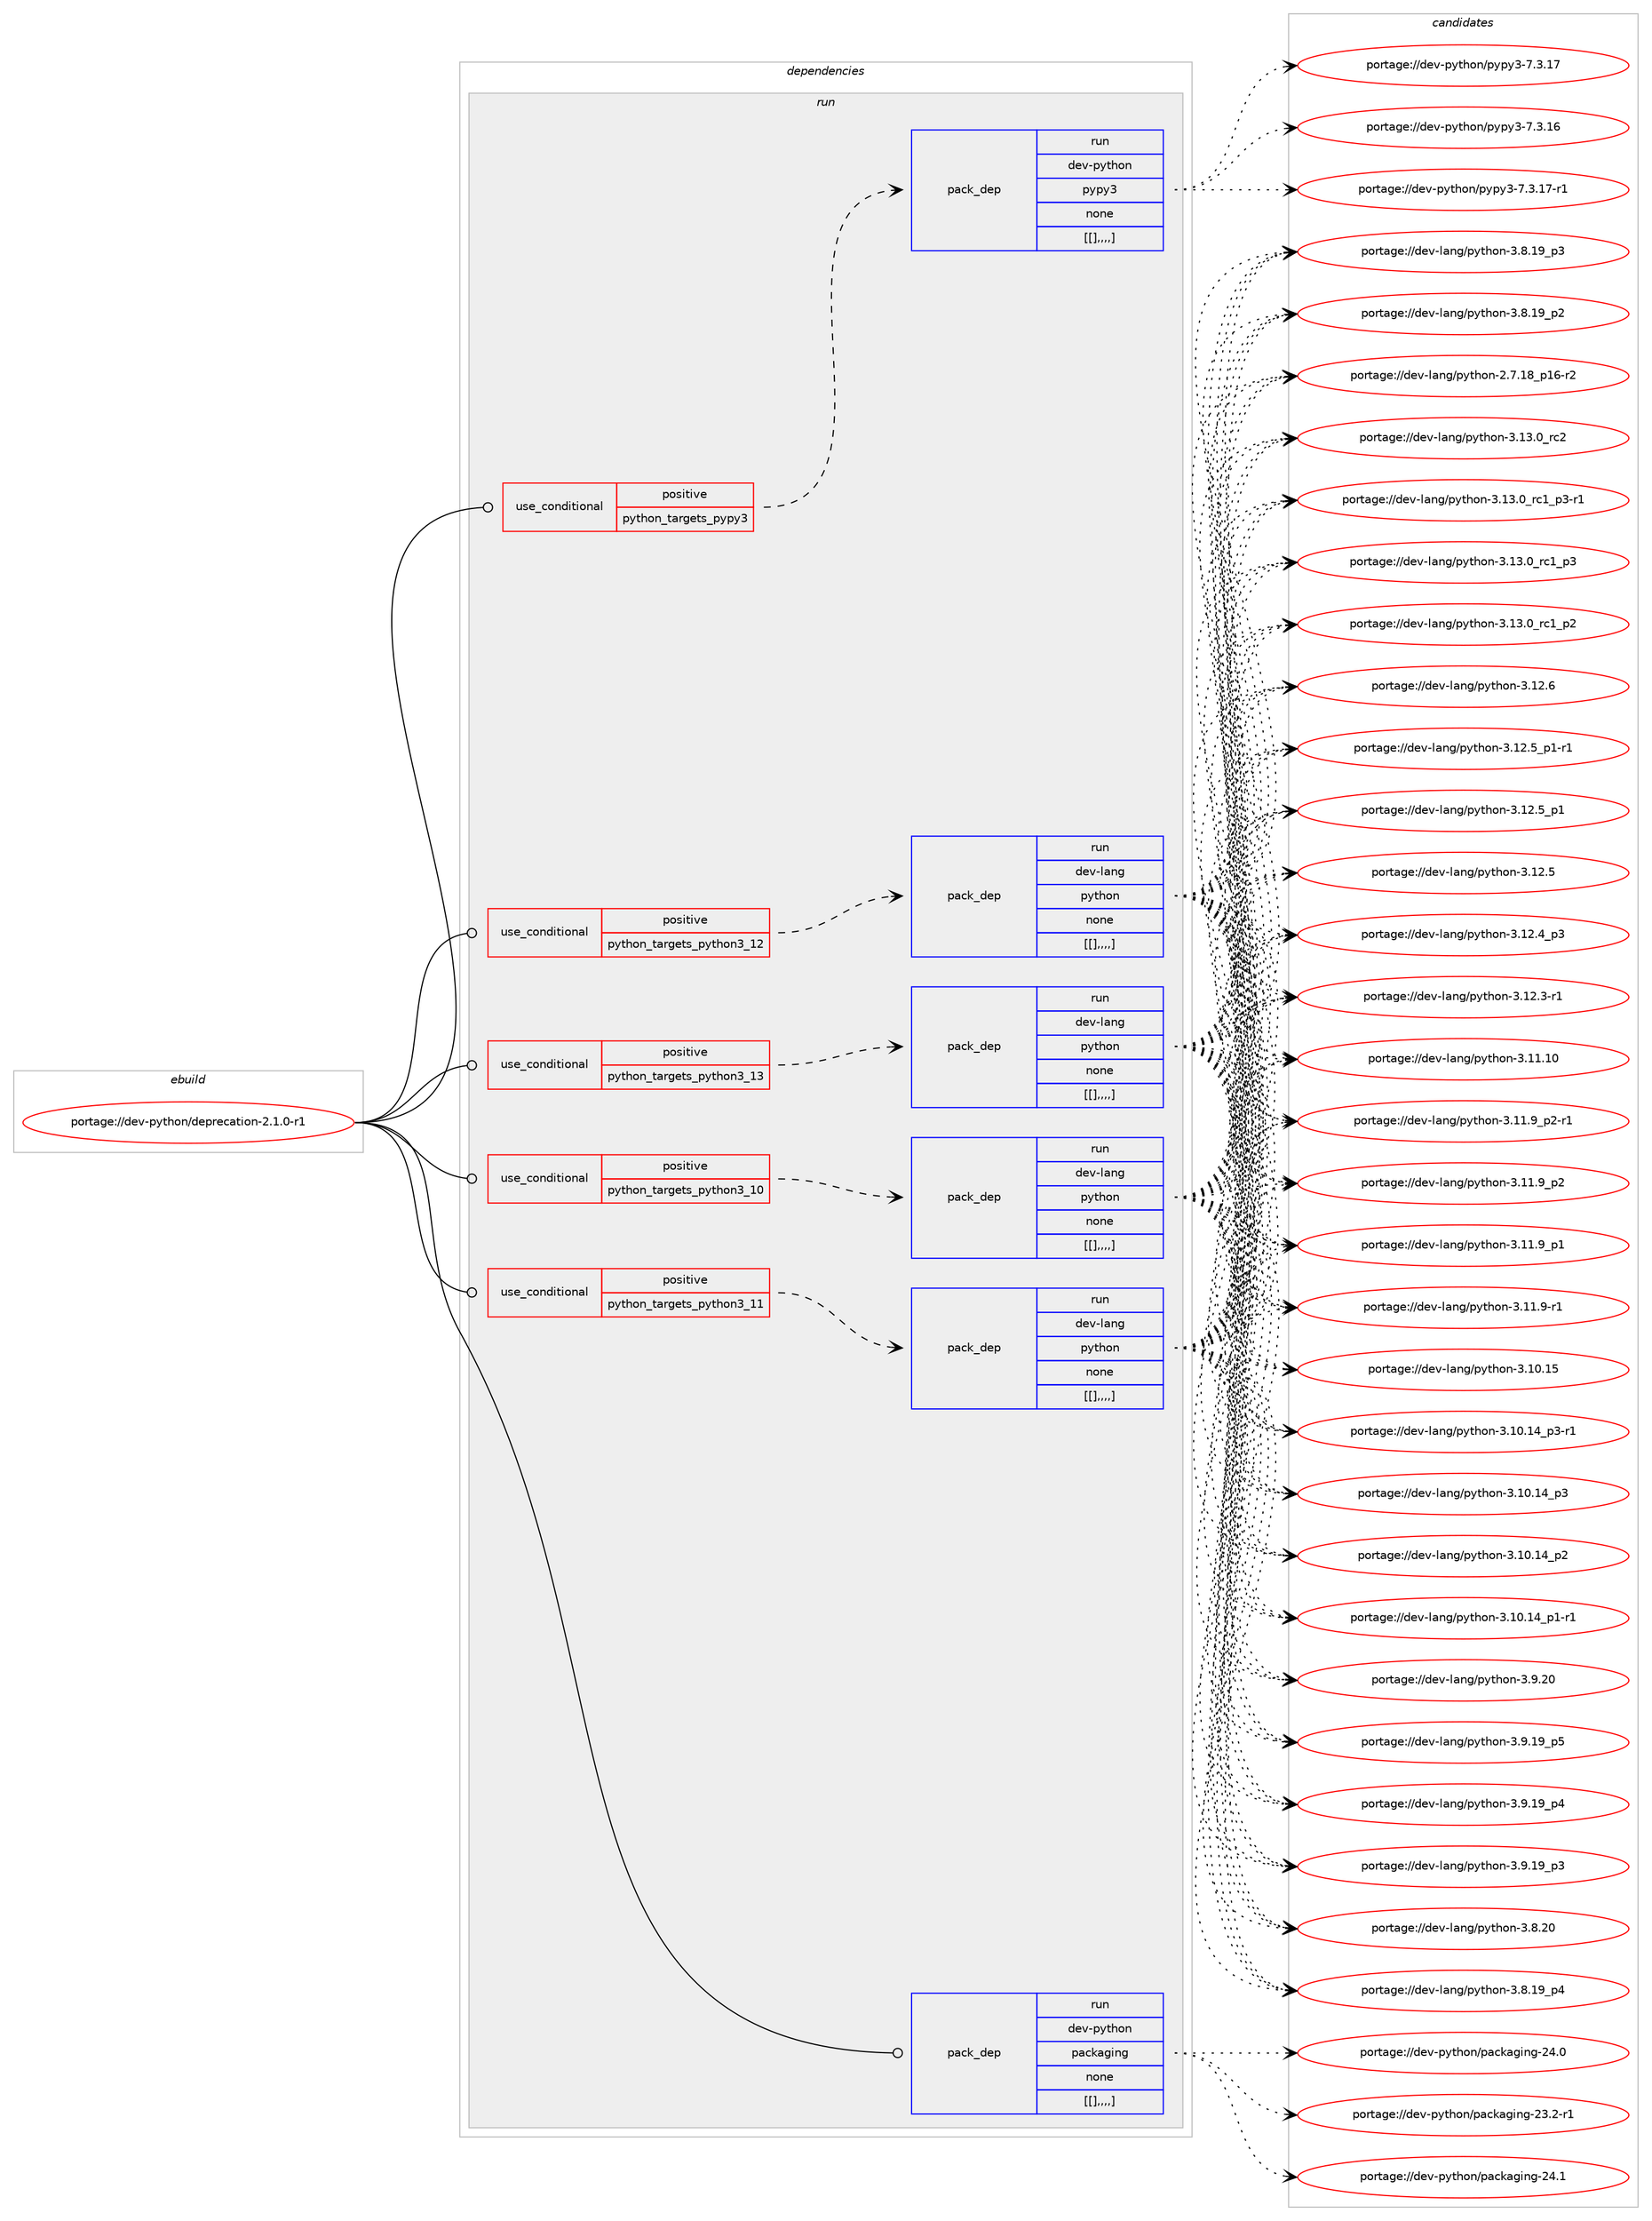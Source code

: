 digraph prolog {

# *************
# Graph options
# *************

newrank=true;
concentrate=true;
compound=true;
graph [rankdir=LR,fontname=Helvetica,fontsize=10,ranksep=1.5];#, ranksep=2.5, nodesep=0.2];
edge  [arrowhead=vee];
node  [fontname=Helvetica,fontsize=10];

# **********
# The ebuild
# **********

subgraph cluster_leftcol {
color=gray;
label=<<i>ebuild</i>>;
id [label="portage://dev-python/deprecation-2.1.0-r1", color=red, width=4, href="../dev-python/deprecation-2.1.0-r1.svg"];
}

# ****************
# The dependencies
# ****************

subgraph cluster_midcol {
color=gray;
label=<<i>dependencies</i>>;
subgraph cluster_compile {
fillcolor="#eeeeee";
style=filled;
label=<<i>compile</i>>;
}
subgraph cluster_compileandrun {
fillcolor="#eeeeee";
style=filled;
label=<<i>compile and run</i>>;
}
subgraph cluster_run {
fillcolor="#eeeeee";
style=filled;
label=<<i>run</i>>;
subgraph cond32821 {
dependency145967 [label=<<TABLE BORDER="0" CELLBORDER="1" CELLSPACING="0" CELLPADDING="4"><TR><TD ROWSPAN="3" CELLPADDING="10">use_conditional</TD></TR><TR><TD>positive</TD></TR><TR><TD>python_targets_pypy3</TD></TR></TABLE>>, shape=none, color=red];
subgraph pack111930 {
dependency145968 [label=<<TABLE BORDER="0" CELLBORDER="1" CELLSPACING="0" CELLPADDING="4" WIDTH="220"><TR><TD ROWSPAN="6" CELLPADDING="30">pack_dep</TD></TR><TR><TD WIDTH="110">run</TD></TR><TR><TD>dev-python</TD></TR><TR><TD>pypy3</TD></TR><TR><TD>none</TD></TR><TR><TD>[[],,,,]</TD></TR></TABLE>>, shape=none, color=blue];
}
dependency145967:e -> dependency145968:w [weight=20,style="dashed",arrowhead="vee"];
}
id:e -> dependency145967:w [weight=20,style="solid",arrowhead="odot"];
subgraph cond32822 {
dependency145969 [label=<<TABLE BORDER="0" CELLBORDER="1" CELLSPACING="0" CELLPADDING="4"><TR><TD ROWSPAN="3" CELLPADDING="10">use_conditional</TD></TR><TR><TD>positive</TD></TR><TR><TD>python_targets_python3_10</TD></TR></TABLE>>, shape=none, color=red];
subgraph pack111931 {
dependency145970 [label=<<TABLE BORDER="0" CELLBORDER="1" CELLSPACING="0" CELLPADDING="4" WIDTH="220"><TR><TD ROWSPAN="6" CELLPADDING="30">pack_dep</TD></TR><TR><TD WIDTH="110">run</TD></TR><TR><TD>dev-lang</TD></TR><TR><TD>python</TD></TR><TR><TD>none</TD></TR><TR><TD>[[],,,,]</TD></TR></TABLE>>, shape=none, color=blue];
}
dependency145969:e -> dependency145970:w [weight=20,style="dashed",arrowhead="vee"];
}
id:e -> dependency145969:w [weight=20,style="solid",arrowhead="odot"];
subgraph cond32823 {
dependency145971 [label=<<TABLE BORDER="0" CELLBORDER="1" CELLSPACING="0" CELLPADDING="4"><TR><TD ROWSPAN="3" CELLPADDING="10">use_conditional</TD></TR><TR><TD>positive</TD></TR><TR><TD>python_targets_python3_11</TD></TR></TABLE>>, shape=none, color=red];
subgraph pack111932 {
dependency145972 [label=<<TABLE BORDER="0" CELLBORDER="1" CELLSPACING="0" CELLPADDING="4" WIDTH="220"><TR><TD ROWSPAN="6" CELLPADDING="30">pack_dep</TD></TR><TR><TD WIDTH="110">run</TD></TR><TR><TD>dev-lang</TD></TR><TR><TD>python</TD></TR><TR><TD>none</TD></TR><TR><TD>[[],,,,]</TD></TR></TABLE>>, shape=none, color=blue];
}
dependency145971:e -> dependency145972:w [weight=20,style="dashed",arrowhead="vee"];
}
id:e -> dependency145971:w [weight=20,style="solid",arrowhead="odot"];
subgraph cond32824 {
dependency145973 [label=<<TABLE BORDER="0" CELLBORDER="1" CELLSPACING="0" CELLPADDING="4"><TR><TD ROWSPAN="3" CELLPADDING="10">use_conditional</TD></TR><TR><TD>positive</TD></TR><TR><TD>python_targets_python3_12</TD></TR></TABLE>>, shape=none, color=red];
subgraph pack111933 {
dependency145974 [label=<<TABLE BORDER="0" CELLBORDER="1" CELLSPACING="0" CELLPADDING="4" WIDTH="220"><TR><TD ROWSPAN="6" CELLPADDING="30">pack_dep</TD></TR><TR><TD WIDTH="110">run</TD></TR><TR><TD>dev-lang</TD></TR><TR><TD>python</TD></TR><TR><TD>none</TD></TR><TR><TD>[[],,,,]</TD></TR></TABLE>>, shape=none, color=blue];
}
dependency145973:e -> dependency145974:w [weight=20,style="dashed",arrowhead="vee"];
}
id:e -> dependency145973:w [weight=20,style="solid",arrowhead="odot"];
subgraph cond32825 {
dependency145975 [label=<<TABLE BORDER="0" CELLBORDER="1" CELLSPACING="0" CELLPADDING="4"><TR><TD ROWSPAN="3" CELLPADDING="10">use_conditional</TD></TR><TR><TD>positive</TD></TR><TR><TD>python_targets_python3_13</TD></TR></TABLE>>, shape=none, color=red];
subgraph pack111934 {
dependency145976 [label=<<TABLE BORDER="0" CELLBORDER="1" CELLSPACING="0" CELLPADDING="4" WIDTH="220"><TR><TD ROWSPAN="6" CELLPADDING="30">pack_dep</TD></TR><TR><TD WIDTH="110">run</TD></TR><TR><TD>dev-lang</TD></TR><TR><TD>python</TD></TR><TR><TD>none</TD></TR><TR><TD>[[],,,,]</TD></TR></TABLE>>, shape=none, color=blue];
}
dependency145975:e -> dependency145976:w [weight=20,style="dashed",arrowhead="vee"];
}
id:e -> dependency145975:w [weight=20,style="solid",arrowhead="odot"];
subgraph pack111935 {
dependency145977 [label=<<TABLE BORDER="0" CELLBORDER="1" CELLSPACING="0" CELLPADDING="4" WIDTH="220"><TR><TD ROWSPAN="6" CELLPADDING="30">pack_dep</TD></TR><TR><TD WIDTH="110">run</TD></TR><TR><TD>dev-python</TD></TR><TR><TD>packaging</TD></TR><TR><TD>none</TD></TR><TR><TD>[[],,,,]</TD></TR></TABLE>>, shape=none, color=blue];
}
id:e -> dependency145977:w [weight=20,style="solid",arrowhead="odot"];
}
}

# **************
# The candidates
# **************

subgraph cluster_choices {
rank=same;
color=gray;
label=<<i>candidates</i>>;

subgraph choice111930 {
color=black;
nodesep=1;
choice100101118451121211161041111104711212111212151455546514649554511449 [label="portage://dev-python/pypy3-7.3.17-r1", color=red, width=4,href="../dev-python/pypy3-7.3.17-r1.svg"];
choice10010111845112121116104111110471121211121215145554651464955 [label="portage://dev-python/pypy3-7.3.17", color=red, width=4,href="../dev-python/pypy3-7.3.17.svg"];
choice10010111845112121116104111110471121211121215145554651464954 [label="portage://dev-python/pypy3-7.3.16", color=red, width=4,href="../dev-python/pypy3-7.3.16.svg"];
dependency145968:e -> choice100101118451121211161041111104711212111212151455546514649554511449:w [style=dotted,weight="100"];
dependency145968:e -> choice10010111845112121116104111110471121211121215145554651464955:w [style=dotted,weight="100"];
dependency145968:e -> choice10010111845112121116104111110471121211121215145554651464954:w [style=dotted,weight="100"];
}
subgraph choice111931 {
color=black;
nodesep=1;
choice10010111845108971101034711212111610411111045514649514648951149950 [label="portage://dev-lang/python-3.13.0_rc2", color=red, width=4,href="../dev-lang/python-3.13.0_rc2.svg"];
choice1001011184510897110103471121211161041111104551464951464895114994995112514511449 [label="portage://dev-lang/python-3.13.0_rc1_p3-r1", color=red, width=4,href="../dev-lang/python-3.13.0_rc1_p3-r1.svg"];
choice100101118451089711010347112121116104111110455146495146489511499499511251 [label="portage://dev-lang/python-3.13.0_rc1_p3", color=red, width=4,href="../dev-lang/python-3.13.0_rc1_p3.svg"];
choice100101118451089711010347112121116104111110455146495146489511499499511250 [label="portage://dev-lang/python-3.13.0_rc1_p2", color=red, width=4,href="../dev-lang/python-3.13.0_rc1_p2.svg"];
choice10010111845108971101034711212111610411111045514649504654 [label="portage://dev-lang/python-3.12.6", color=red, width=4,href="../dev-lang/python-3.12.6.svg"];
choice1001011184510897110103471121211161041111104551464950465395112494511449 [label="portage://dev-lang/python-3.12.5_p1-r1", color=red, width=4,href="../dev-lang/python-3.12.5_p1-r1.svg"];
choice100101118451089711010347112121116104111110455146495046539511249 [label="portage://dev-lang/python-3.12.5_p1", color=red, width=4,href="../dev-lang/python-3.12.5_p1.svg"];
choice10010111845108971101034711212111610411111045514649504653 [label="portage://dev-lang/python-3.12.5", color=red, width=4,href="../dev-lang/python-3.12.5.svg"];
choice100101118451089711010347112121116104111110455146495046529511251 [label="portage://dev-lang/python-3.12.4_p3", color=red, width=4,href="../dev-lang/python-3.12.4_p3.svg"];
choice100101118451089711010347112121116104111110455146495046514511449 [label="portage://dev-lang/python-3.12.3-r1", color=red, width=4,href="../dev-lang/python-3.12.3-r1.svg"];
choice1001011184510897110103471121211161041111104551464949464948 [label="portage://dev-lang/python-3.11.10", color=red, width=4,href="../dev-lang/python-3.11.10.svg"];
choice1001011184510897110103471121211161041111104551464949465795112504511449 [label="portage://dev-lang/python-3.11.9_p2-r1", color=red, width=4,href="../dev-lang/python-3.11.9_p2-r1.svg"];
choice100101118451089711010347112121116104111110455146494946579511250 [label="portage://dev-lang/python-3.11.9_p2", color=red, width=4,href="../dev-lang/python-3.11.9_p2.svg"];
choice100101118451089711010347112121116104111110455146494946579511249 [label="portage://dev-lang/python-3.11.9_p1", color=red, width=4,href="../dev-lang/python-3.11.9_p1.svg"];
choice100101118451089711010347112121116104111110455146494946574511449 [label="portage://dev-lang/python-3.11.9-r1", color=red, width=4,href="../dev-lang/python-3.11.9-r1.svg"];
choice1001011184510897110103471121211161041111104551464948464953 [label="portage://dev-lang/python-3.10.15", color=red, width=4,href="../dev-lang/python-3.10.15.svg"];
choice100101118451089711010347112121116104111110455146494846495295112514511449 [label="portage://dev-lang/python-3.10.14_p3-r1", color=red, width=4,href="../dev-lang/python-3.10.14_p3-r1.svg"];
choice10010111845108971101034711212111610411111045514649484649529511251 [label="portage://dev-lang/python-3.10.14_p3", color=red, width=4,href="../dev-lang/python-3.10.14_p3.svg"];
choice10010111845108971101034711212111610411111045514649484649529511250 [label="portage://dev-lang/python-3.10.14_p2", color=red, width=4,href="../dev-lang/python-3.10.14_p2.svg"];
choice100101118451089711010347112121116104111110455146494846495295112494511449 [label="portage://dev-lang/python-3.10.14_p1-r1", color=red, width=4,href="../dev-lang/python-3.10.14_p1-r1.svg"];
choice10010111845108971101034711212111610411111045514657465048 [label="portage://dev-lang/python-3.9.20", color=red, width=4,href="../dev-lang/python-3.9.20.svg"];
choice100101118451089711010347112121116104111110455146574649579511253 [label="portage://dev-lang/python-3.9.19_p5", color=red, width=4,href="../dev-lang/python-3.9.19_p5.svg"];
choice100101118451089711010347112121116104111110455146574649579511252 [label="portage://dev-lang/python-3.9.19_p4", color=red, width=4,href="../dev-lang/python-3.9.19_p4.svg"];
choice100101118451089711010347112121116104111110455146574649579511251 [label="portage://dev-lang/python-3.9.19_p3", color=red, width=4,href="../dev-lang/python-3.9.19_p3.svg"];
choice10010111845108971101034711212111610411111045514656465048 [label="portage://dev-lang/python-3.8.20", color=red, width=4,href="../dev-lang/python-3.8.20.svg"];
choice100101118451089711010347112121116104111110455146564649579511252 [label="portage://dev-lang/python-3.8.19_p4", color=red, width=4,href="../dev-lang/python-3.8.19_p4.svg"];
choice100101118451089711010347112121116104111110455146564649579511251 [label="portage://dev-lang/python-3.8.19_p3", color=red, width=4,href="../dev-lang/python-3.8.19_p3.svg"];
choice100101118451089711010347112121116104111110455146564649579511250 [label="portage://dev-lang/python-3.8.19_p2", color=red, width=4,href="../dev-lang/python-3.8.19_p2.svg"];
choice100101118451089711010347112121116104111110455046554649569511249544511450 [label="portage://dev-lang/python-2.7.18_p16-r2", color=red, width=4,href="../dev-lang/python-2.7.18_p16-r2.svg"];
dependency145970:e -> choice10010111845108971101034711212111610411111045514649514648951149950:w [style=dotted,weight="100"];
dependency145970:e -> choice1001011184510897110103471121211161041111104551464951464895114994995112514511449:w [style=dotted,weight="100"];
dependency145970:e -> choice100101118451089711010347112121116104111110455146495146489511499499511251:w [style=dotted,weight="100"];
dependency145970:e -> choice100101118451089711010347112121116104111110455146495146489511499499511250:w [style=dotted,weight="100"];
dependency145970:e -> choice10010111845108971101034711212111610411111045514649504654:w [style=dotted,weight="100"];
dependency145970:e -> choice1001011184510897110103471121211161041111104551464950465395112494511449:w [style=dotted,weight="100"];
dependency145970:e -> choice100101118451089711010347112121116104111110455146495046539511249:w [style=dotted,weight="100"];
dependency145970:e -> choice10010111845108971101034711212111610411111045514649504653:w [style=dotted,weight="100"];
dependency145970:e -> choice100101118451089711010347112121116104111110455146495046529511251:w [style=dotted,weight="100"];
dependency145970:e -> choice100101118451089711010347112121116104111110455146495046514511449:w [style=dotted,weight="100"];
dependency145970:e -> choice1001011184510897110103471121211161041111104551464949464948:w [style=dotted,weight="100"];
dependency145970:e -> choice1001011184510897110103471121211161041111104551464949465795112504511449:w [style=dotted,weight="100"];
dependency145970:e -> choice100101118451089711010347112121116104111110455146494946579511250:w [style=dotted,weight="100"];
dependency145970:e -> choice100101118451089711010347112121116104111110455146494946579511249:w [style=dotted,weight="100"];
dependency145970:e -> choice100101118451089711010347112121116104111110455146494946574511449:w [style=dotted,weight="100"];
dependency145970:e -> choice1001011184510897110103471121211161041111104551464948464953:w [style=dotted,weight="100"];
dependency145970:e -> choice100101118451089711010347112121116104111110455146494846495295112514511449:w [style=dotted,weight="100"];
dependency145970:e -> choice10010111845108971101034711212111610411111045514649484649529511251:w [style=dotted,weight="100"];
dependency145970:e -> choice10010111845108971101034711212111610411111045514649484649529511250:w [style=dotted,weight="100"];
dependency145970:e -> choice100101118451089711010347112121116104111110455146494846495295112494511449:w [style=dotted,weight="100"];
dependency145970:e -> choice10010111845108971101034711212111610411111045514657465048:w [style=dotted,weight="100"];
dependency145970:e -> choice100101118451089711010347112121116104111110455146574649579511253:w [style=dotted,weight="100"];
dependency145970:e -> choice100101118451089711010347112121116104111110455146574649579511252:w [style=dotted,weight="100"];
dependency145970:e -> choice100101118451089711010347112121116104111110455146574649579511251:w [style=dotted,weight="100"];
dependency145970:e -> choice10010111845108971101034711212111610411111045514656465048:w [style=dotted,weight="100"];
dependency145970:e -> choice100101118451089711010347112121116104111110455146564649579511252:w [style=dotted,weight="100"];
dependency145970:e -> choice100101118451089711010347112121116104111110455146564649579511251:w [style=dotted,weight="100"];
dependency145970:e -> choice100101118451089711010347112121116104111110455146564649579511250:w [style=dotted,weight="100"];
dependency145970:e -> choice100101118451089711010347112121116104111110455046554649569511249544511450:w [style=dotted,weight="100"];
}
subgraph choice111932 {
color=black;
nodesep=1;
choice10010111845108971101034711212111610411111045514649514648951149950 [label="portage://dev-lang/python-3.13.0_rc2", color=red, width=4,href="../dev-lang/python-3.13.0_rc2.svg"];
choice1001011184510897110103471121211161041111104551464951464895114994995112514511449 [label="portage://dev-lang/python-3.13.0_rc1_p3-r1", color=red, width=4,href="../dev-lang/python-3.13.0_rc1_p3-r1.svg"];
choice100101118451089711010347112121116104111110455146495146489511499499511251 [label="portage://dev-lang/python-3.13.0_rc1_p3", color=red, width=4,href="../dev-lang/python-3.13.0_rc1_p3.svg"];
choice100101118451089711010347112121116104111110455146495146489511499499511250 [label="portage://dev-lang/python-3.13.0_rc1_p2", color=red, width=4,href="../dev-lang/python-3.13.0_rc1_p2.svg"];
choice10010111845108971101034711212111610411111045514649504654 [label="portage://dev-lang/python-3.12.6", color=red, width=4,href="../dev-lang/python-3.12.6.svg"];
choice1001011184510897110103471121211161041111104551464950465395112494511449 [label="portage://dev-lang/python-3.12.5_p1-r1", color=red, width=4,href="../dev-lang/python-3.12.5_p1-r1.svg"];
choice100101118451089711010347112121116104111110455146495046539511249 [label="portage://dev-lang/python-3.12.5_p1", color=red, width=4,href="../dev-lang/python-3.12.5_p1.svg"];
choice10010111845108971101034711212111610411111045514649504653 [label="portage://dev-lang/python-3.12.5", color=red, width=4,href="../dev-lang/python-3.12.5.svg"];
choice100101118451089711010347112121116104111110455146495046529511251 [label="portage://dev-lang/python-3.12.4_p3", color=red, width=4,href="../dev-lang/python-3.12.4_p3.svg"];
choice100101118451089711010347112121116104111110455146495046514511449 [label="portage://dev-lang/python-3.12.3-r1", color=red, width=4,href="../dev-lang/python-3.12.3-r1.svg"];
choice1001011184510897110103471121211161041111104551464949464948 [label="portage://dev-lang/python-3.11.10", color=red, width=4,href="../dev-lang/python-3.11.10.svg"];
choice1001011184510897110103471121211161041111104551464949465795112504511449 [label="portage://dev-lang/python-3.11.9_p2-r1", color=red, width=4,href="../dev-lang/python-3.11.9_p2-r1.svg"];
choice100101118451089711010347112121116104111110455146494946579511250 [label="portage://dev-lang/python-3.11.9_p2", color=red, width=4,href="../dev-lang/python-3.11.9_p2.svg"];
choice100101118451089711010347112121116104111110455146494946579511249 [label="portage://dev-lang/python-3.11.9_p1", color=red, width=4,href="../dev-lang/python-3.11.9_p1.svg"];
choice100101118451089711010347112121116104111110455146494946574511449 [label="portage://dev-lang/python-3.11.9-r1", color=red, width=4,href="../dev-lang/python-3.11.9-r1.svg"];
choice1001011184510897110103471121211161041111104551464948464953 [label="portage://dev-lang/python-3.10.15", color=red, width=4,href="../dev-lang/python-3.10.15.svg"];
choice100101118451089711010347112121116104111110455146494846495295112514511449 [label="portage://dev-lang/python-3.10.14_p3-r1", color=red, width=4,href="../dev-lang/python-3.10.14_p3-r1.svg"];
choice10010111845108971101034711212111610411111045514649484649529511251 [label="portage://dev-lang/python-3.10.14_p3", color=red, width=4,href="../dev-lang/python-3.10.14_p3.svg"];
choice10010111845108971101034711212111610411111045514649484649529511250 [label="portage://dev-lang/python-3.10.14_p2", color=red, width=4,href="../dev-lang/python-3.10.14_p2.svg"];
choice100101118451089711010347112121116104111110455146494846495295112494511449 [label="portage://dev-lang/python-3.10.14_p1-r1", color=red, width=4,href="../dev-lang/python-3.10.14_p1-r1.svg"];
choice10010111845108971101034711212111610411111045514657465048 [label="portage://dev-lang/python-3.9.20", color=red, width=4,href="../dev-lang/python-3.9.20.svg"];
choice100101118451089711010347112121116104111110455146574649579511253 [label="portage://dev-lang/python-3.9.19_p5", color=red, width=4,href="../dev-lang/python-3.9.19_p5.svg"];
choice100101118451089711010347112121116104111110455146574649579511252 [label="portage://dev-lang/python-3.9.19_p4", color=red, width=4,href="../dev-lang/python-3.9.19_p4.svg"];
choice100101118451089711010347112121116104111110455146574649579511251 [label="portage://dev-lang/python-3.9.19_p3", color=red, width=4,href="../dev-lang/python-3.9.19_p3.svg"];
choice10010111845108971101034711212111610411111045514656465048 [label="portage://dev-lang/python-3.8.20", color=red, width=4,href="../dev-lang/python-3.8.20.svg"];
choice100101118451089711010347112121116104111110455146564649579511252 [label="portage://dev-lang/python-3.8.19_p4", color=red, width=4,href="../dev-lang/python-3.8.19_p4.svg"];
choice100101118451089711010347112121116104111110455146564649579511251 [label="portage://dev-lang/python-3.8.19_p3", color=red, width=4,href="../dev-lang/python-3.8.19_p3.svg"];
choice100101118451089711010347112121116104111110455146564649579511250 [label="portage://dev-lang/python-3.8.19_p2", color=red, width=4,href="../dev-lang/python-3.8.19_p2.svg"];
choice100101118451089711010347112121116104111110455046554649569511249544511450 [label="portage://dev-lang/python-2.7.18_p16-r2", color=red, width=4,href="../dev-lang/python-2.7.18_p16-r2.svg"];
dependency145972:e -> choice10010111845108971101034711212111610411111045514649514648951149950:w [style=dotted,weight="100"];
dependency145972:e -> choice1001011184510897110103471121211161041111104551464951464895114994995112514511449:w [style=dotted,weight="100"];
dependency145972:e -> choice100101118451089711010347112121116104111110455146495146489511499499511251:w [style=dotted,weight="100"];
dependency145972:e -> choice100101118451089711010347112121116104111110455146495146489511499499511250:w [style=dotted,weight="100"];
dependency145972:e -> choice10010111845108971101034711212111610411111045514649504654:w [style=dotted,weight="100"];
dependency145972:e -> choice1001011184510897110103471121211161041111104551464950465395112494511449:w [style=dotted,weight="100"];
dependency145972:e -> choice100101118451089711010347112121116104111110455146495046539511249:w [style=dotted,weight="100"];
dependency145972:e -> choice10010111845108971101034711212111610411111045514649504653:w [style=dotted,weight="100"];
dependency145972:e -> choice100101118451089711010347112121116104111110455146495046529511251:w [style=dotted,weight="100"];
dependency145972:e -> choice100101118451089711010347112121116104111110455146495046514511449:w [style=dotted,weight="100"];
dependency145972:e -> choice1001011184510897110103471121211161041111104551464949464948:w [style=dotted,weight="100"];
dependency145972:e -> choice1001011184510897110103471121211161041111104551464949465795112504511449:w [style=dotted,weight="100"];
dependency145972:e -> choice100101118451089711010347112121116104111110455146494946579511250:w [style=dotted,weight="100"];
dependency145972:e -> choice100101118451089711010347112121116104111110455146494946579511249:w [style=dotted,weight="100"];
dependency145972:e -> choice100101118451089711010347112121116104111110455146494946574511449:w [style=dotted,weight="100"];
dependency145972:e -> choice1001011184510897110103471121211161041111104551464948464953:w [style=dotted,weight="100"];
dependency145972:e -> choice100101118451089711010347112121116104111110455146494846495295112514511449:w [style=dotted,weight="100"];
dependency145972:e -> choice10010111845108971101034711212111610411111045514649484649529511251:w [style=dotted,weight="100"];
dependency145972:e -> choice10010111845108971101034711212111610411111045514649484649529511250:w [style=dotted,weight="100"];
dependency145972:e -> choice100101118451089711010347112121116104111110455146494846495295112494511449:w [style=dotted,weight="100"];
dependency145972:e -> choice10010111845108971101034711212111610411111045514657465048:w [style=dotted,weight="100"];
dependency145972:e -> choice100101118451089711010347112121116104111110455146574649579511253:w [style=dotted,weight="100"];
dependency145972:e -> choice100101118451089711010347112121116104111110455146574649579511252:w [style=dotted,weight="100"];
dependency145972:e -> choice100101118451089711010347112121116104111110455146574649579511251:w [style=dotted,weight="100"];
dependency145972:e -> choice10010111845108971101034711212111610411111045514656465048:w [style=dotted,weight="100"];
dependency145972:e -> choice100101118451089711010347112121116104111110455146564649579511252:w [style=dotted,weight="100"];
dependency145972:e -> choice100101118451089711010347112121116104111110455146564649579511251:w [style=dotted,weight="100"];
dependency145972:e -> choice100101118451089711010347112121116104111110455146564649579511250:w [style=dotted,weight="100"];
dependency145972:e -> choice100101118451089711010347112121116104111110455046554649569511249544511450:w [style=dotted,weight="100"];
}
subgraph choice111933 {
color=black;
nodesep=1;
choice10010111845108971101034711212111610411111045514649514648951149950 [label="portage://dev-lang/python-3.13.0_rc2", color=red, width=4,href="../dev-lang/python-3.13.0_rc2.svg"];
choice1001011184510897110103471121211161041111104551464951464895114994995112514511449 [label="portage://dev-lang/python-3.13.0_rc1_p3-r1", color=red, width=4,href="../dev-lang/python-3.13.0_rc1_p3-r1.svg"];
choice100101118451089711010347112121116104111110455146495146489511499499511251 [label="portage://dev-lang/python-3.13.0_rc1_p3", color=red, width=4,href="../dev-lang/python-3.13.0_rc1_p3.svg"];
choice100101118451089711010347112121116104111110455146495146489511499499511250 [label="portage://dev-lang/python-3.13.0_rc1_p2", color=red, width=4,href="../dev-lang/python-3.13.0_rc1_p2.svg"];
choice10010111845108971101034711212111610411111045514649504654 [label="portage://dev-lang/python-3.12.6", color=red, width=4,href="../dev-lang/python-3.12.6.svg"];
choice1001011184510897110103471121211161041111104551464950465395112494511449 [label="portage://dev-lang/python-3.12.5_p1-r1", color=red, width=4,href="../dev-lang/python-3.12.5_p1-r1.svg"];
choice100101118451089711010347112121116104111110455146495046539511249 [label="portage://dev-lang/python-3.12.5_p1", color=red, width=4,href="../dev-lang/python-3.12.5_p1.svg"];
choice10010111845108971101034711212111610411111045514649504653 [label="portage://dev-lang/python-3.12.5", color=red, width=4,href="../dev-lang/python-3.12.5.svg"];
choice100101118451089711010347112121116104111110455146495046529511251 [label="portage://dev-lang/python-3.12.4_p3", color=red, width=4,href="../dev-lang/python-3.12.4_p3.svg"];
choice100101118451089711010347112121116104111110455146495046514511449 [label="portage://dev-lang/python-3.12.3-r1", color=red, width=4,href="../dev-lang/python-3.12.3-r1.svg"];
choice1001011184510897110103471121211161041111104551464949464948 [label="portage://dev-lang/python-3.11.10", color=red, width=4,href="../dev-lang/python-3.11.10.svg"];
choice1001011184510897110103471121211161041111104551464949465795112504511449 [label="portage://dev-lang/python-3.11.9_p2-r1", color=red, width=4,href="../dev-lang/python-3.11.9_p2-r1.svg"];
choice100101118451089711010347112121116104111110455146494946579511250 [label="portage://dev-lang/python-3.11.9_p2", color=red, width=4,href="../dev-lang/python-3.11.9_p2.svg"];
choice100101118451089711010347112121116104111110455146494946579511249 [label="portage://dev-lang/python-3.11.9_p1", color=red, width=4,href="../dev-lang/python-3.11.9_p1.svg"];
choice100101118451089711010347112121116104111110455146494946574511449 [label="portage://dev-lang/python-3.11.9-r1", color=red, width=4,href="../dev-lang/python-3.11.9-r1.svg"];
choice1001011184510897110103471121211161041111104551464948464953 [label="portage://dev-lang/python-3.10.15", color=red, width=4,href="../dev-lang/python-3.10.15.svg"];
choice100101118451089711010347112121116104111110455146494846495295112514511449 [label="portage://dev-lang/python-3.10.14_p3-r1", color=red, width=4,href="../dev-lang/python-3.10.14_p3-r1.svg"];
choice10010111845108971101034711212111610411111045514649484649529511251 [label="portage://dev-lang/python-3.10.14_p3", color=red, width=4,href="../dev-lang/python-3.10.14_p3.svg"];
choice10010111845108971101034711212111610411111045514649484649529511250 [label="portage://dev-lang/python-3.10.14_p2", color=red, width=4,href="../dev-lang/python-3.10.14_p2.svg"];
choice100101118451089711010347112121116104111110455146494846495295112494511449 [label="portage://dev-lang/python-3.10.14_p1-r1", color=red, width=4,href="../dev-lang/python-3.10.14_p1-r1.svg"];
choice10010111845108971101034711212111610411111045514657465048 [label="portage://dev-lang/python-3.9.20", color=red, width=4,href="../dev-lang/python-3.9.20.svg"];
choice100101118451089711010347112121116104111110455146574649579511253 [label="portage://dev-lang/python-3.9.19_p5", color=red, width=4,href="../dev-lang/python-3.9.19_p5.svg"];
choice100101118451089711010347112121116104111110455146574649579511252 [label="portage://dev-lang/python-3.9.19_p4", color=red, width=4,href="../dev-lang/python-3.9.19_p4.svg"];
choice100101118451089711010347112121116104111110455146574649579511251 [label="portage://dev-lang/python-3.9.19_p3", color=red, width=4,href="../dev-lang/python-3.9.19_p3.svg"];
choice10010111845108971101034711212111610411111045514656465048 [label="portage://dev-lang/python-3.8.20", color=red, width=4,href="../dev-lang/python-3.8.20.svg"];
choice100101118451089711010347112121116104111110455146564649579511252 [label="portage://dev-lang/python-3.8.19_p4", color=red, width=4,href="../dev-lang/python-3.8.19_p4.svg"];
choice100101118451089711010347112121116104111110455146564649579511251 [label="portage://dev-lang/python-3.8.19_p3", color=red, width=4,href="../dev-lang/python-3.8.19_p3.svg"];
choice100101118451089711010347112121116104111110455146564649579511250 [label="portage://dev-lang/python-3.8.19_p2", color=red, width=4,href="../dev-lang/python-3.8.19_p2.svg"];
choice100101118451089711010347112121116104111110455046554649569511249544511450 [label="portage://dev-lang/python-2.7.18_p16-r2", color=red, width=4,href="../dev-lang/python-2.7.18_p16-r2.svg"];
dependency145974:e -> choice10010111845108971101034711212111610411111045514649514648951149950:w [style=dotted,weight="100"];
dependency145974:e -> choice1001011184510897110103471121211161041111104551464951464895114994995112514511449:w [style=dotted,weight="100"];
dependency145974:e -> choice100101118451089711010347112121116104111110455146495146489511499499511251:w [style=dotted,weight="100"];
dependency145974:e -> choice100101118451089711010347112121116104111110455146495146489511499499511250:w [style=dotted,weight="100"];
dependency145974:e -> choice10010111845108971101034711212111610411111045514649504654:w [style=dotted,weight="100"];
dependency145974:e -> choice1001011184510897110103471121211161041111104551464950465395112494511449:w [style=dotted,weight="100"];
dependency145974:e -> choice100101118451089711010347112121116104111110455146495046539511249:w [style=dotted,weight="100"];
dependency145974:e -> choice10010111845108971101034711212111610411111045514649504653:w [style=dotted,weight="100"];
dependency145974:e -> choice100101118451089711010347112121116104111110455146495046529511251:w [style=dotted,weight="100"];
dependency145974:e -> choice100101118451089711010347112121116104111110455146495046514511449:w [style=dotted,weight="100"];
dependency145974:e -> choice1001011184510897110103471121211161041111104551464949464948:w [style=dotted,weight="100"];
dependency145974:e -> choice1001011184510897110103471121211161041111104551464949465795112504511449:w [style=dotted,weight="100"];
dependency145974:e -> choice100101118451089711010347112121116104111110455146494946579511250:w [style=dotted,weight="100"];
dependency145974:e -> choice100101118451089711010347112121116104111110455146494946579511249:w [style=dotted,weight="100"];
dependency145974:e -> choice100101118451089711010347112121116104111110455146494946574511449:w [style=dotted,weight="100"];
dependency145974:e -> choice1001011184510897110103471121211161041111104551464948464953:w [style=dotted,weight="100"];
dependency145974:e -> choice100101118451089711010347112121116104111110455146494846495295112514511449:w [style=dotted,weight="100"];
dependency145974:e -> choice10010111845108971101034711212111610411111045514649484649529511251:w [style=dotted,weight="100"];
dependency145974:e -> choice10010111845108971101034711212111610411111045514649484649529511250:w [style=dotted,weight="100"];
dependency145974:e -> choice100101118451089711010347112121116104111110455146494846495295112494511449:w [style=dotted,weight="100"];
dependency145974:e -> choice10010111845108971101034711212111610411111045514657465048:w [style=dotted,weight="100"];
dependency145974:e -> choice100101118451089711010347112121116104111110455146574649579511253:w [style=dotted,weight="100"];
dependency145974:e -> choice100101118451089711010347112121116104111110455146574649579511252:w [style=dotted,weight="100"];
dependency145974:e -> choice100101118451089711010347112121116104111110455146574649579511251:w [style=dotted,weight="100"];
dependency145974:e -> choice10010111845108971101034711212111610411111045514656465048:w [style=dotted,weight="100"];
dependency145974:e -> choice100101118451089711010347112121116104111110455146564649579511252:w [style=dotted,weight="100"];
dependency145974:e -> choice100101118451089711010347112121116104111110455146564649579511251:w [style=dotted,weight="100"];
dependency145974:e -> choice100101118451089711010347112121116104111110455146564649579511250:w [style=dotted,weight="100"];
dependency145974:e -> choice100101118451089711010347112121116104111110455046554649569511249544511450:w [style=dotted,weight="100"];
}
subgraph choice111934 {
color=black;
nodesep=1;
choice10010111845108971101034711212111610411111045514649514648951149950 [label="portage://dev-lang/python-3.13.0_rc2", color=red, width=4,href="../dev-lang/python-3.13.0_rc2.svg"];
choice1001011184510897110103471121211161041111104551464951464895114994995112514511449 [label="portage://dev-lang/python-3.13.0_rc1_p3-r1", color=red, width=4,href="../dev-lang/python-3.13.0_rc1_p3-r1.svg"];
choice100101118451089711010347112121116104111110455146495146489511499499511251 [label="portage://dev-lang/python-3.13.0_rc1_p3", color=red, width=4,href="../dev-lang/python-3.13.0_rc1_p3.svg"];
choice100101118451089711010347112121116104111110455146495146489511499499511250 [label="portage://dev-lang/python-3.13.0_rc1_p2", color=red, width=4,href="../dev-lang/python-3.13.0_rc1_p2.svg"];
choice10010111845108971101034711212111610411111045514649504654 [label="portage://dev-lang/python-3.12.6", color=red, width=4,href="../dev-lang/python-3.12.6.svg"];
choice1001011184510897110103471121211161041111104551464950465395112494511449 [label="portage://dev-lang/python-3.12.5_p1-r1", color=red, width=4,href="../dev-lang/python-3.12.5_p1-r1.svg"];
choice100101118451089711010347112121116104111110455146495046539511249 [label="portage://dev-lang/python-3.12.5_p1", color=red, width=4,href="../dev-lang/python-3.12.5_p1.svg"];
choice10010111845108971101034711212111610411111045514649504653 [label="portage://dev-lang/python-3.12.5", color=red, width=4,href="../dev-lang/python-3.12.5.svg"];
choice100101118451089711010347112121116104111110455146495046529511251 [label="portage://dev-lang/python-3.12.4_p3", color=red, width=4,href="../dev-lang/python-3.12.4_p3.svg"];
choice100101118451089711010347112121116104111110455146495046514511449 [label="portage://dev-lang/python-3.12.3-r1", color=red, width=4,href="../dev-lang/python-3.12.3-r1.svg"];
choice1001011184510897110103471121211161041111104551464949464948 [label="portage://dev-lang/python-3.11.10", color=red, width=4,href="../dev-lang/python-3.11.10.svg"];
choice1001011184510897110103471121211161041111104551464949465795112504511449 [label="portage://dev-lang/python-3.11.9_p2-r1", color=red, width=4,href="../dev-lang/python-3.11.9_p2-r1.svg"];
choice100101118451089711010347112121116104111110455146494946579511250 [label="portage://dev-lang/python-3.11.9_p2", color=red, width=4,href="../dev-lang/python-3.11.9_p2.svg"];
choice100101118451089711010347112121116104111110455146494946579511249 [label="portage://dev-lang/python-3.11.9_p1", color=red, width=4,href="../dev-lang/python-3.11.9_p1.svg"];
choice100101118451089711010347112121116104111110455146494946574511449 [label="portage://dev-lang/python-3.11.9-r1", color=red, width=4,href="../dev-lang/python-3.11.9-r1.svg"];
choice1001011184510897110103471121211161041111104551464948464953 [label="portage://dev-lang/python-3.10.15", color=red, width=4,href="../dev-lang/python-3.10.15.svg"];
choice100101118451089711010347112121116104111110455146494846495295112514511449 [label="portage://dev-lang/python-3.10.14_p3-r1", color=red, width=4,href="../dev-lang/python-3.10.14_p3-r1.svg"];
choice10010111845108971101034711212111610411111045514649484649529511251 [label="portage://dev-lang/python-3.10.14_p3", color=red, width=4,href="../dev-lang/python-3.10.14_p3.svg"];
choice10010111845108971101034711212111610411111045514649484649529511250 [label="portage://dev-lang/python-3.10.14_p2", color=red, width=4,href="../dev-lang/python-3.10.14_p2.svg"];
choice100101118451089711010347112121116104111110455146494846495295112494511449 [label="portage://dev-lang/python-3.10.14_p1-r1", color=red, width=4,href="../dev-lang/python-3.10.14_p1-r1.svg"];
choice10010111845108971101034711212111610411111045514657465048 [label="portage://dev-lang/python-3.9.20", color=red, width=4,href="../dev-lang/python-3.9.20.svg"];
choice100101118451089711010347112121116104111110455146574649579511253 [label="portage://dev-lang/python-3.9.19_p5", color=red, width=4,href="../dev-lang/python-3.9.19_p5.svg"];
choice100101118451089711010347112121116104111110455146574649579511252 [label="portage://dev-lang/python-3.9.19_p4", color=red, width=4,href="../dev-lang/python-3.9.19_p4.svg"];
choice100101118451089711010347112121116104111110455146574649579511251 [label="portage://dev-lang/python-3.9.19_p3", color=red, width=4,href="../dev-lang/python-3.9.19_p3.svg"];
choice10010111845108971101034711212111610411111045514656465048 [label="portage://dev-lang/python-3.8.20", color=red, width=4,href="../dev-lang/python-3.8.20.svg"];
choice100101118451089711010347112121116104111110455146564649579511252 [label="portage://dev-lang/python-3.8.19_p4", color=red, width=4,href="../dev-lang/python-3.8.19_p4.svg"];
choice100101118451089711010347112121116104111110455146564649579511251 [label="portage://dev-lang/python-3.8.19_p3", color=red, width=4,href="../dev-lang/python-3.8.19_p3.svg"];
choice100101118451089711010347112121116104111110455146564649579511250 [label="portage://dev-lang/python-3.8.19_p2", color=red, width=4,href="../dev-lang/python-3.8.19_p2.svg"];
choice100101118451089711010347112121116104111110455046554649569511249544511450 [label="portage://dev-lang/python-2.7.18_p16-r2", color=red, width=4,href="../dev-lang/python-2.7.18_p16-r2.svg"];
dependency145976:e -> choice10010111845108971101034711212111610411111045514649514648951149950:w [style=dotted,weight="100"];
dependency145976:e -> choice1001011184510897110103471121211161041111104551464951464895114994995112514511449:w [style=dotted,weight="100"];
dependency145976:e -> choice100101118451089711010347112121116104111110455146495146489511499499511251:w [style=dotted,weight="100"];
dependency145976:e -> choice100101118451089711010347112121116104111110455146495146489511499499511250:w [style=dotted,weight="100"];
dependency145976:e -> choice10010111845108971101034711212111610411111045514649504654:w [style=dotted,weight="100"];
dependency145976:e -> choice1001011184510897110103471121211161041111104551464950465395112494511449:w [style=dotted,weight="100"];
dependency145976:e -> choice100101118451089711010347112121116104111110455146495046539511249:w [style=dotted,weight="100"];
dependency145976:e -> choice10010111845108971101034711212111610411111045514649504653:w [style=dotted,weight="100"];
dependency145976:e -> choice100101118451089711010347112121116104111110455146495046529511251:w [style=dotted,weight="100"];
dependency145976:e -> choice100101118451089711010347112121116104111110455146495046514511449:w [style=dotted,weight="100"];
dependency145976:e -> choice1001011184510897110103471121211161041111104551464949464948:w [style=dotted,weight="100"];
dependency145976:e -> choice1001011184510897110103471121211161041111104551464949465795112504511449:w [style=dotted,weight="100"];
dependency145976:e -> choice100101118451089711010347112121116104111110455146494946579511250:w [style=dotted,weight="100"];
dependency145976:e -> choice100101118451089711010347112121116104111110455146494946579511249:w [style=dotted,weight="100"];
dependency145976:e -> choice100101118451089711010347112121116104111110455146494946574511449:w [style=dotted,weight="100"];
dependency145976:e -> choice1001011184510897110103471121211161041111104551464948464953:w [style=dotted,weight="100"];
dependency145976:e -> choice100101118451089711010347112121116104111110455146494846495295112514511449:w [style=dotted,weight="100"];
dependency145976:e -> choice10010111845108971101034711212111610411111045514649484649529511251:w [style=dotted,weight="100"];
dependency145976:e -> choice10010111845108971101034711212111610411111045514649484649529511250:w [style=dotted,weight="100"];
dependency145976:e -> choice100101118451089711010347112121116104111110455146494846495295112494511449:w [style=dotted,weight="100"];
dependency145976:e -> choice10010111845108971101034711212111610411111045514657465048:w [style=dotted,weight="100"];
dependency145976:e -> choice100101118451089711010347112121116104111110455146574649579511253:w [style=dotted,weight="100"];
dependency145976:e -> choice100101118451089711010347112121116104111110455146574649579511252:w [style=dotted,weight="100"];
dependency145976:e -> choice100101118451089711010347112121116104111110455146574649579511251:w [style=dotted,weight="100"];
dependency145976:e -> choice10010111845108971101034711212111610411111045514656465048:w [style=dotted,weight="100"];
dependency145976:e -> choice100101118451089711010347112121116104111110455146564649579511252:w [style=dotted,weight="100"];
dependency145976:e -> choice100101118451089711010347112121116104111110455146564649579511251:w [style=dotted,weight="100"];
dependency145976:e -> choice100101118451089711010347112121116104111110455146564649579511250:w [style=dotted,weight="100"];
dependency145976:e -> choice100101118451089711010347112121116104111110455046554649569511249544511450:w [style=dotted,weight="100"];
}
subgraph choice111935 {
color=black;
nodesep=1;
choice10010111845112121116104111110471129799107971031051101034550524649 [label="portage://dev-python/packaging-24.1", color=red, width=4,href="../dev-python/packaging-24.1.svg"];
choice10010111845112121116104111110471129799107971031051101034550524648 [label="portage://dev-python/packaging-24.0", color=red, width=4,href="../dev-python/packaging-24.0.svg"];
choice100101118451121211161041111104711297991079710310511010345505146504511449 [label="portage://dev-python/packaging-23.2-r1", color=red, width=4,href="../dev-python/packaging-23.2-r1.svg"];
dependency145977:e -> choice10010111845112121116104111110471129799107971031051101034550524649:w [style=dotted,weight="100"];
dependency145977:e -> choice10010111845112121116104111110471129799107971031051101034550524648:w [style=dotted,weight="100"];
dependency145977:e -> choice100101118451121211161041111104711297991079710310511010345505146504511449:w [style=dotted,weight="100"];
}
}

}
